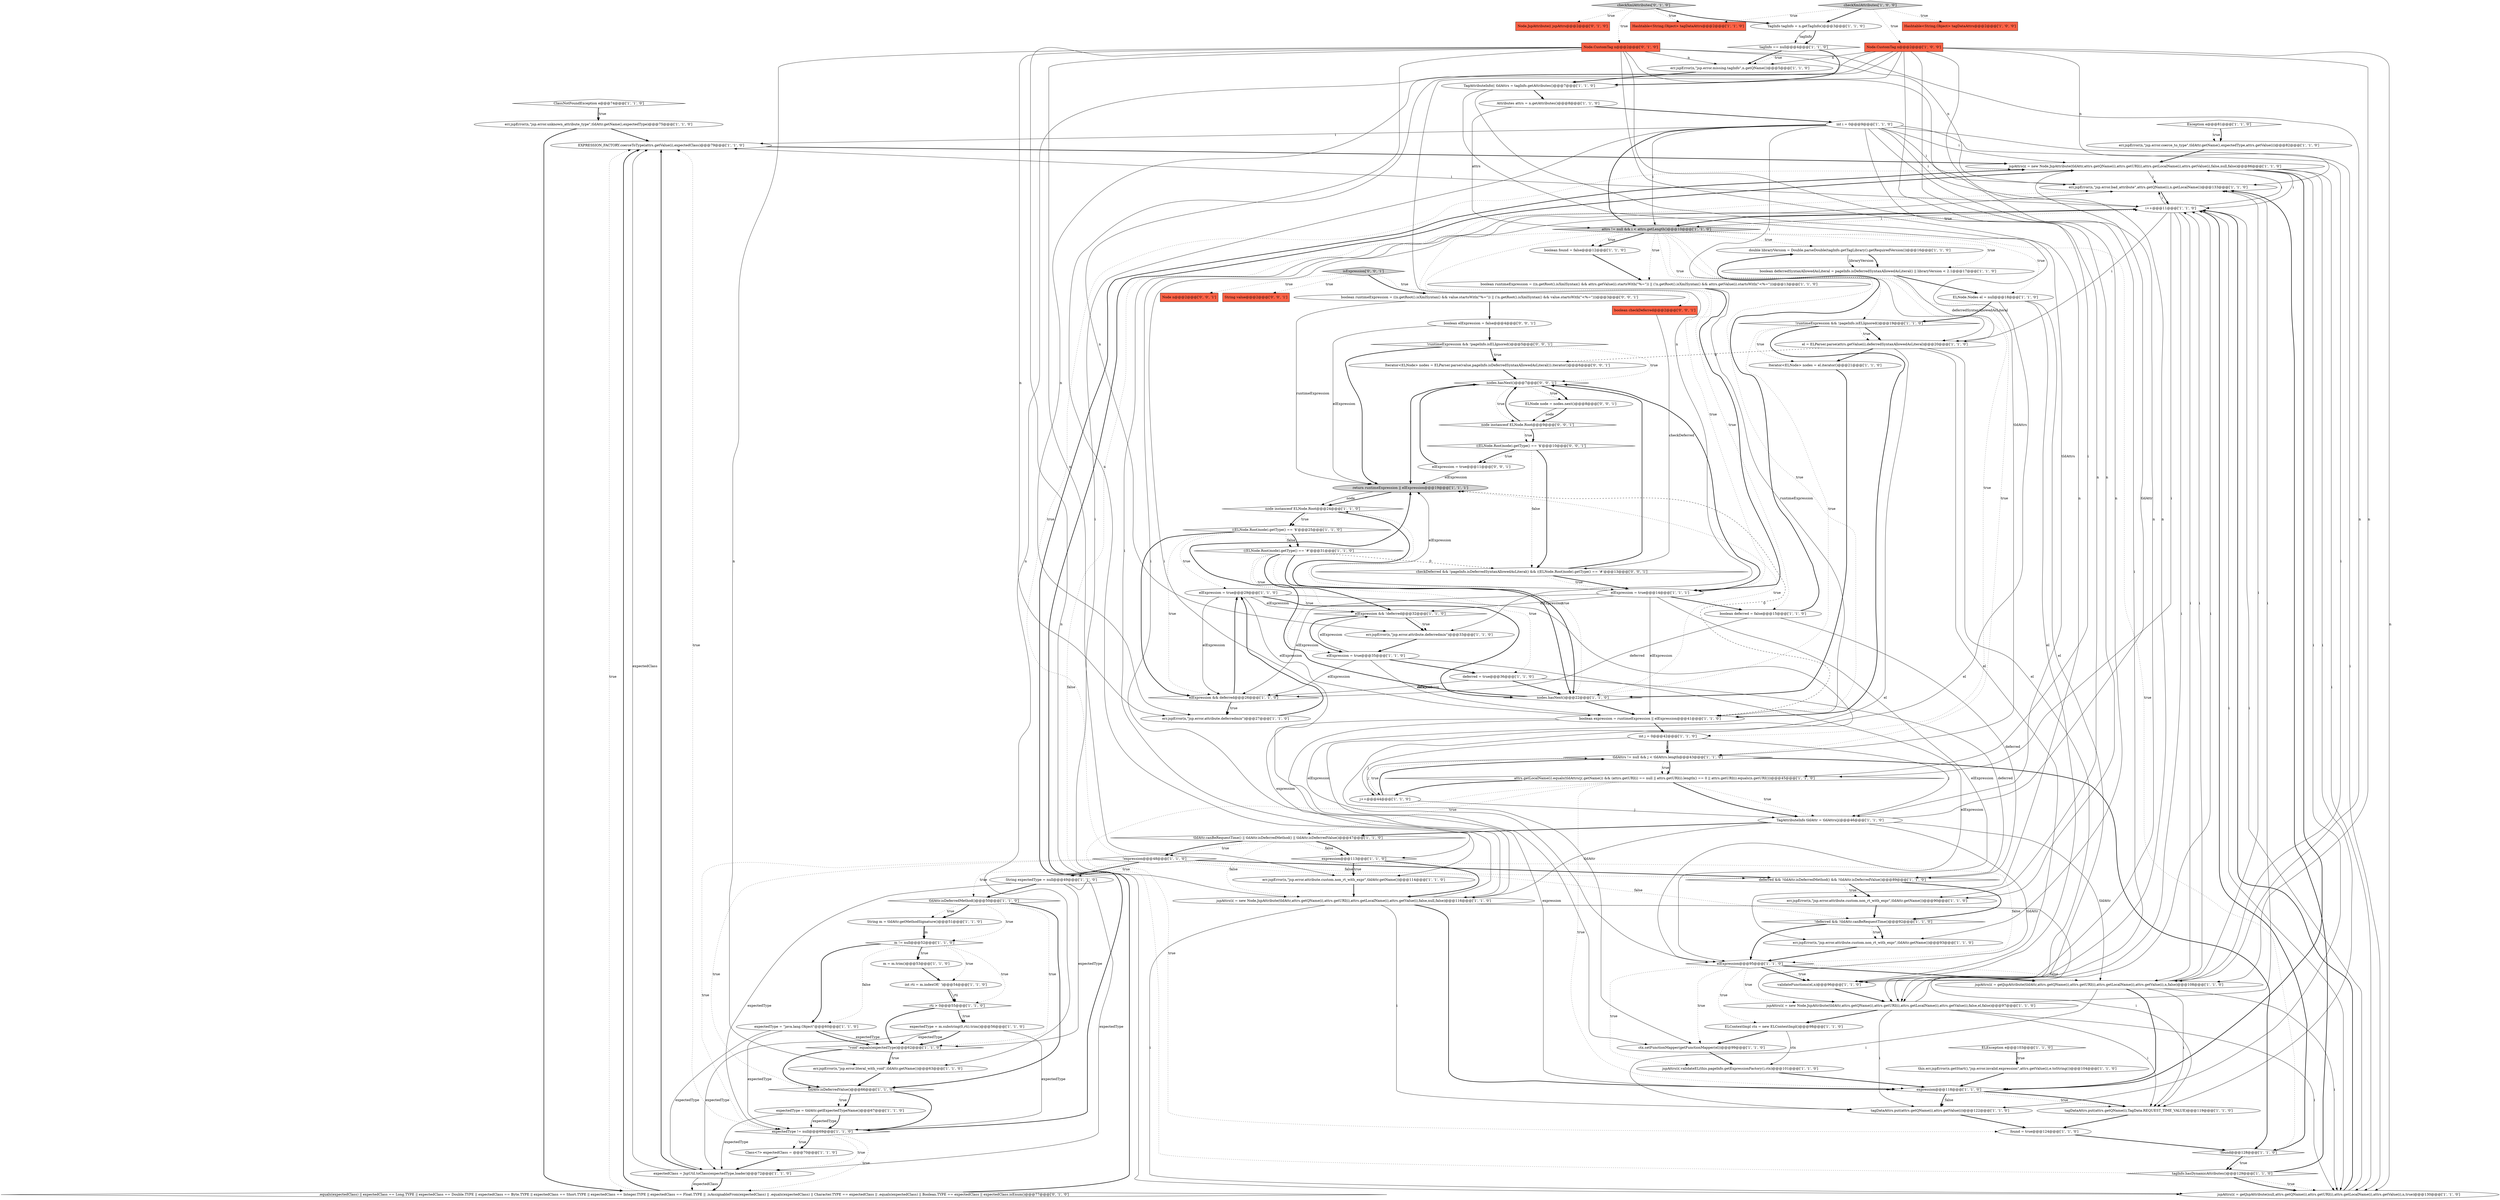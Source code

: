digraph {
77 [style = filled, label = "EXPRESSION_FACTORY.coerceToType(attrs.getValue(i),expectedClass)@@@79@@@['1', '1', '0']", fillcolor = white, shape = ellipse image = "AAA0AAABBB1BBB"];
30 [style = filled, label = "!found@@@128@@@['1', '1', '0']", fillcolor = white, shape = diamond image = "AAA0AAABBB1BBB"];
27 [style = filled, label = "!expression@@@48@@@['1', '1', '0']", fillcolor = white, shape = diamond image = "AAA0AAABBB1BBB"];
6 [style = filled, label = "\"void\".equals(expectedType)@@@62@@@['1', '1', '0']", fillcolor = white, shape = diamond image = "AAA0AAABBB1BBB"];
72 [style = filled, label = "jspAttrs(i( = new Node.JspAttribute(tldAttr,attrs.getQName(i),attrs.getURI(i),attrs.getLocalName(i),attrs.getValue(i),false,null,false)@@@86@@@['1', '1', '0']", fillcolor = white, shape = ellipse image = "AAA0AAABBB1BBB"];
98 [style = filled, label = "nodes.hasNext()@@@7@@@['0', '0', '1']", fillcolor = white, shape = diamond image = "AAA0AAABBB3BBB"];
11 [style = filled, label = "Exception e@@@81@@@['1', '1', '0']", fillcolor = white, shape = diamond image = "AAA0AAABBB1BBB"];
23 [style = filled, label = "validateFunctions(el,n)@@@96@@@['1', '1', '0']", fillcolor = white, shape = ellipse image = "AAA0AAABBB1BBB"];
58 [style = filled, label = "elExpression = true@@@29@@@['1', '1', '0']", fillcolor = white, shape = ellipse image = "AAA0AAABBB1BBB"];
71 [style = filled, label = "err.jspError(n,\"jsp.error.unknown_attribute_type\",tldAttr.getName(),expectedType)@@@75@@@['1', '1', '0']", fillcolor = white, shape = ellipse image = "AAA0AAABBB1BBB"];
99 [style = filled, label = "Iterator<ELNode> nodes = ELParser.parse(value,pageInfo.isDeferredSyntaxAllowedAsLiteral()).iterator()@@@6@@@['0', '0', '1']", fillcolor = white, shape = ellipse image = "AAA0AAABBB3BBB"];
5 [style = filled, label = "String expectedType = null@@@49@@@['1', '1', '0']", fillcolor = white, shape = ellipse image = "AAA0AAABBB1BBB"];
103 [style = filled, label = "!runtimeExpression && !pageInfo.isELIgnored()@@@5@@@['0', '0', '1']", fillcolor = white, shape = diamond image = "AAA0AAABBB3BBB"];
17 [style = filled, label = "return runtimeExpression || elExpression@@@19@@@['1', '1', '1']", fillcolor = lightgray, shape = ellipse image = "AAA0AAABBB1BBB"];
13 [style = filled, label = "found = true@@@124@@@['1', '1', '0']", fillcolor = white, shape = ellipse image = "AAA0AAABBB1BBB"];
34 [style = filled, label = "((ELNode.Root)node).getType() == '$'@@@25@@@['1', '1', '0']", fillcolor = white, shape = diamond image = "AAA0AAABBB1BBB"];
35 [style = filled, label = "tldAttr.canBeRequestTime() || tldAttr.isDeferredMethod() || tldAttr.isDeferredValue()@@@47@@@['1', '1', '0']", fillcolor = white, shape = diamond image = "AAA0AAABBB1BBB"];
44 [style = filled, label = "err.jspError(n,\"jsp.error.missing.tagInfo\",n.getQName())@@@5@@@['1', '1', '0']", fillcolor = white, shape = ellipse image = "AAA0AAABBB1BBB"];
93 [style = filled, label = "node instanceof ELNode.Root@@@9@@@['0', '0', '1']", fillcolor = white, shape = diamond image = "AAA0AAABBB3BBB"];
24 [style = filled, label = "checkXmlAttributes['1', '0', '0']", fillcolor = lightgray, shape = diamond image = "AAA0AAABBB1BBB"];
14 [style = filled, label = "double libraryVersion = Double.parseDouble(tagInfo.getTagLibrary().getRequiredVersion())@@@16@@@['1', '1', '0']", fillcolor = white, shape = ellipse image = "AAA0AAABBB1BBB"];
57 [style = filled, label = "el = ELParser.parse(attrs.getValue(i),deferredSyntaxAllowedAsLiteral)@@@20@@@['1', '1', '0']", fillcolor = white, shape = ellipse image = "AAA0AAABBB1BBB"];
76 [style = filled, label = "elExpression = true@@@35@@@['1', '1', '0']", fillcolor = white, shape = ellipse image = "AAA0AAABBB1BBB"];
94 [style = filled, label = "elExpression = true@@@11@@@['0', '0', '1']", fillcolor = white, shape = ellipse image = "AAA0AAABBB3BBB"];
31 [style = filled, label = "err.jspError(n,\"jsp.error.bad_attribute\",attrs.getQName(i),n.getLocalName())@@@133@@@['1', '1', '0']", fillcolor = white, shape = ellipse image = "AAA0AAABBB1BBB"];
38 [style = filled, label = "m = m.trim()@@@53@@@['1', '1', '0']", fillcolor = white, shape = ellipse image = "AAA0AAABBB1BBB"];
80 [style = filled, label = "Hashtable<String,Object> tagDataAttrs@@@2@@@['1', '1', '0']", fillcolor = tomato, shape = box image = "AAA0AAABBB1BBB"];
9 [style = filled, label = "TagInfo tagInfo = n.getTagInfo()@@@3@@@['1', '1', '0']", fillcolor = white, shape = ellipse image = "AAA0AAABBB1BBB"];
21 [style = filled, label = "nodes.hasNext()@@@22@@@['1', '1', '0']", fillcolor = white, shape = diamond image = "AAA0AAABBB1BBB"];
28 [style = filled, label = "rti > 0@@@55@@@['1', '1', '0']", fillcolor = white, shape = diamond image = "AAA0AAABBB1BBB"];
101 [style = filled, label = "boolean runtimeExpression = ((n.getRoot().isXmlSyntax() && value.startsWith(\"%=\")) || (!n.getRoot().isXmlSyntax() && value.startsWith(\"<%=\")))@@@3@@@['0', '0', '1']", fillcolor = white, shape = ellipse image = "AAA0AAABBB3BBB"];
55 [style = filled, label = "tldAttr.isDeferredValue()@@@66@@@['1', '1', '0']", fillcolor = white, shape = diamond image = "AAA0AAABBB1BBB"];
16 [style = filled, label = "jspAttrs(i( = new Node.JspAttribute(tldAttr,attrs.getQName(i),attrs.getURI(i),attrs.getLocalName(i),attrs.getValue(i),false,null,false)@@@116@@@['1', '1', '0']", fillcolor = white, shape = ellipse image = "AAA0AAABBB1BBB"];
89 [style = filled, label = "Node.CustomTag n@@@2@@@['0', '1', '0']", fillcolor = tomato, shape = box image = "AAA0AAABBB2BBB"];
67 [style = filled, label = "TagAttributeInfo tldAttr = tldAttrs(j(@@@46@@@['1', '1', '0']", fillcolor = white, shape = ellipse image = "AAA0AAABBB1BBB"];
63 [style = filled, label = "expectedType = tldAttr.getExpectedTypeName()@@@67@@@['1', '1', '0']", fillcolor = white, shape = ellipse image = "AAA0AAABBB1BBB"];
53 [style = filled, label = "err.jspError(n,\"jsp.error.attribute.custom.non_rt_with_expr\",tldAttr.getName())@@@90@@@['1', '1', '0']", fillcolor = white, shape = ellipse image = "AAA0AAABBB1BBB"];
86 [style = filled, label = "boolean deferredSyntaxAllowedAsLiteral = pageInfo.isDeferredSyntaxAllowedAsLiteral() || libraryVersion < 2.1@@@17@@@['1', '1', '0']", fillcolor = white, shape = ellipse image = "AAA0AAABBB1BBB"];
62 [style = filled, label = "ctx.setFunctionMapper(getFunctionMapper(el))@@@99@@@['1', '1', '0']", fillcolor = white, shape = ellipse image = "AAA0AAABBB1BBB"];
70 [style = filled, label = "Class<?> expectedClass = @@@70@@@['1', '1', '0']", fillcolor = white, shape = ellipse image = "AAA0AAABBB1BBB"];
20 [style = filled, label = "ELNode.Nodes el = null@@@18@@@['1', '1', '0']", fillcolor = white, shape = ellipse image = "AAA0AAABBB1BBB"];
87 [style = filled, label = "tagDataAttrs.put(attrs.getQName(i),attrs.getValue(i))@@@122@@@['1', '1', '0']", fillcolor = white, shape = ellipse image = "AAA0AAABBB1BBB"];
41 [style = filled, label = "jspAttrs(i( = getJspAttribute(tldAttr,attrs.getQName(i),attrs.getURI(i),attrs.getLocalName(i),attrs.getValue(i),n,false)@@@108@@@['1', '1', '0']", fillcolor = white, shape = ellipse image = "AAA0AAABBB1BBB"];
15 [style = filled, label = "m != null@@@52@@@['1', '1', '0']", fillcolor = white, shape = diamond image = "AAA0AAABBB1BBB"];
84 [style = filled, label = "jspAttrs(i( = new Node.JspAttribute(tldAttr,attrs.getQName(i),attrs.getURI(i),attrs.getLocalName(i),attrs.getValue(i),false,el,false)@@@97@@@['1', '1', '0']", fillcolor = white, shape = ellipse image = "AAA0AAABBB1BBB"];
75 [style = filled, label = "boolean found = false@@@12@@@['1', '1', '0']", fillcolor = white, shape = ellipse image = "AAA0AAABBB1BBB"];
42 [style = filled, label = "attrs.getLocalName(i).equals(tldAttrs(j(.getName()) && (attrs.getURI(i) == null || attrs.getURI(i).length() == 0 || attrs.getURI(i).equals(n.getURI()))@@@45@@@['1', '1', '0']", fillcolor = white, shape = diamond image = "AAA0AAABBB1BBB"];
56 [style = filled, label = "this.err.jspError(n.getStart(),\"jsp.error.invalid.expression\",attrs.getValue(i),e.toString())@@@104@@@['1', '1', '0']", fillcolor = white, shape = ellipse image = "AAA0AAABBB1BBB"];
97 [style = filled, label = "isExpression['0', '0', '1']", fillcolor = lightgray, shape = diamond image = "AAA0AAABBB3BBB"];
81 [style = filled, label = "expectedType = \"java.lang.Object\"@@@60@@@['1', '1', '0']", fillcolor = white, shape = ellipse image = "AAA0AAABBB1BBB"];
43 [style = filled, label = "String m = tldAttr.getMethodSignature()@@@51@@@['1', '1', '0']", fillcolor = white, shape = ellipse image = "AAA0AAABBB1BBB"];
52 [style = filled, label = "!deferred && !tldAttr.canBeRequestTime()@@@92@@@['1', '1', '0']", fillcolor = white, shape = diamond image = "AAA0AAABBB1BBB"];
105 [style = filled, label = "checkDeferred && !pageInfo.isDeferredSyntaxAllowedAsLiteral() && ((ELNode.Root)node).getType() == '#'@@@13@@@['0', '0', '1']", fillcolor = white, shape = diamond image = "AAA0AAABBB3BBB"];
96 [style = filled, label = "Node n@@@2@@@['0', '0', '1']", fillcolor = tomato, shape = box image = "AAA0AAABBB3BBB"];
74 [style = filled, label = "boolean runtimeExpression = ((n.getRoot().isXmlSyntax() && attrs.getValue(i).startsWith(\"%=\")) || (!n.getRoot().isXmlSyntax() && attrs.getValue(i).startsWith(\"<%=\")))@@@13@@@['1', '1', '0']", fillcolor = white, shape = ellipse image = "AAA0AAABBB1BBB"];
7 [style = filled, label = "expression@@@113@@@['1', '1', '0']", fillcolor = white, shape = diamond image = "AAA0AAABBB1BBB"];
29 [style = filled, label = "err.jspError(n,\"jsp.error.literal_with_void\",tldAttr.getName())@@@63@@@['1', '1', '0']", fillcolor = white, shape = ellipse image = "AAA0AAABBB1BBB"];
10 [style = filled, label = "tldAttr.isDeferredMethod()@@@50@@@['1', '1', '0']", fillcolor = white, shape = diamond image = "AAA0AAABBB1BBB"];
40 [style = filled, label = "deferred && !tldAttr.isDeferredMethod() && !tldAttr.isDeferredValue()@@@89@@@['1', '1', '0']", fillcolor = white, shape = diamond image = "AAA0AAABBB1BBB"];
8 [style = filled, label = "err.jspError(n,\"jsp.error.attribute.custom.non_rt_with_expr\",tldAttr.getName())@@@93@@@['1', '1', '0']", fillcolor = white, shape = ellipse image = "AAA0AAABBB1BBB"];
51 [style = filled, label = "elExpression && !deferred@@@32@@@['1', '1', '0']", fillcolor = white, shape = diamond image = "AAA0AAABBB1BBB"];
61 [style = filled, label = "int i = 0@@@9@@@['1', '1', '0']", fillcolor = white, shape = ellipse image = "AAA0AAABBB1BBB"];
12 [style = filled, label = "err.jspError(n,\"jsp.error.attribute.deferredmix\")@@@33@@@['1', '1', '0']", fillcolor = white, shape = ellipse image = "AAA0AAABBB1BBB"];
73 [style = filled, label = "jspAttrs(i(.validateEL(this.pageInfo.getExpressionFactory(),ctx)@@@101@@@['1', '1', '0']", fillcolor = white, shape = ellipse image = "AAA0AAABBB1BBB"];
59 [style = filled, label = "err.jspError(n,\"jsp.error.attribute.custom.non_rt_with_expr\",tldAttr.getName())@@@114@@@['1', '1', '0']", fillcolor = white, shape = ellipse image = "AAA0AAABBB1BBB"];
45 [style = filled, label = "expectedType != null@@@69@@@['1', '1', '0']", fillcolor = white, shape = diamond image = "AAA0AAABBB1BBB"];
69 [style = filled, label = "tagDataAttrs.put(attrs.getQName(i),TagData.REQUEST_TIME_VALUE)@@@119@@@['1', '1', '0']", fillcolor = white, shape = ellipse image = "AAA0AAABBB1BBB"];
78 [style = filled, label = "deferred = true@@@36@@@['1', '1', '0']", fillcolor = white, shape = ellipse image = "AAA0AAABBB1BBB"];
1 [style = filled, label = "elExpression = true@@@14@@@['1', '1', '1']", fillcolor = white, shape = ellipse image = "AAA0AAABBB1BBB"];
33 [style = filled, label = "Iterator<ELNode> nodes = el.iterator()@@@21@@@['1', '1', '0']", fillcolor = white, shape = ellipse image = "AAA0AAABBB1BBB"];
102 [style = filled, label = "boolean elExpression = false@@@4@@@['0', '0', '1']", fillcolor = white, shape = ellipse image = "AAA0AAABBB3BBB"];
37 [style = filled, label = "int rti = m.indexOf(' ')@@@54@@@['1', '1', '0']", fillcolor = white, shape = ellipse image = "AAA0AAABBB1BBB"];
26 [style = filled, label = "Node.CustomTag n@@@2@@@['1', '0', '0']", fillcolor = tomato, shape = box image = "AAA0AAABBB1BBB"];
18 [style = filled, label = "Hashtable<String,Object> tagDataAttrs@@@2@@@['1', '0', '0']", fillcolor = tomato, shape = box image = "AAA0AAABBB1BBB"];
79 [style = filled, label = "int j = 0@@@42@@@['1', '1', '0']", fillcolor = white, shape = ellipse image = "AAA0AAABBB1BBB"];
4 [style = filled, label = "boolean deferred = false@@@15@@@['1', '1', '0']", fillcolor = white, shape = ellipse image = "AAA0AAABBB1BBB"];
95 [style = filled, label = "ELNode node = nodes.next()@@@8@@@['0', '0', '1']", fillcolor = white, shape = ellipse image = "AAA0AAABBB3BBB"];
92 [style = filled, label = "((ELNode.Root)node).getType() == '$'@@@10@@@['0', '0', '1']", fillcolor = white, shape = diamond image = "AAA0AAABBB3BBB"];
90 [style = filled, label = "checkXmlAttributes['0', '1', '0']", fillcolor = lightgray, shape = diamond image = "AAA0AAABBB2BBB"];
65 [style = filled, label = "tagInfo.hasDynamicAttributes()@@@129@@@['1', '1', '0']", fillcolor = white, shape = diamond image = "AAA0AAABBB1BBB"];
68 [style = filled, label = "ELException e@@@103@@@['1', '1', '0']", fillcolor = white, shape = diamond image = "AAA0AAABBB1BBB"];
54 [style = filled, label = "jspAttrs(i( = getJspAttribute(null,attrs.getQName(i),attrs.getURI(i),attrs.getLocalName(i),attrs.getValue(i),n,true)@@@130@@@['1', '1', '0']", fillcolor = white, shape = ellipse image = "AAA0AAABBB1BBB"];
100 [style = filled, label = "String value@@@2@@@['0', '0', '1']", fillcolor = tomato, shape = box image = "AAA0AAABBB3BBB"];
64 [style = filled, label = "tldAttrs != null && j < tldAttrs.length@@@43@@@['1', '1', '0']", fillcolor = white, shape = diamond image = "AAA0AAABBB1BBB"];
66 [style = filled, label = "boolean expression = runtimeExpression || elExpression@@@41@@@['1', '1', '0']", fillcolor = white, shape = ellipse image = "AAA0AAABBB1BBB"];
82 [style = filled, label = "elExpression@@@95@@@['1', '1', '0']", fillcolor = white, shape = diamond image = "AAA0AAABBB1BBB"];
48 [style = filled, label = "((ELNode.Root)node).getType() == '#'@@@31@@@['1', '1', '0']", fillcolor = white, shape = diamond image = "AAA0AAABBB1BBB"];
49 [style = filled, label = "expression@@@118@@@['1', '1', '0']", fillcolor = white, shape = diamond image = "AAA0AAABBB1BBB"];
36 [style = filled, label = "attrs != null && i < attrs.getLength()@@@10@@@['1', '1', '0']", fillcolor = lightgray, shape = diamond image = "AAA0AAABBB1BBB"];
88 [style = filled, label = "Node.JspAttribute(( jspAttrs@@@2@@@['0', '1', '0']", fillcolor = tomato, shape = box image = "AAA0AAABBB2BBB"];
2 [style = filled, label = "err.jspError(n,\"jsp.error.attribute.deferredmix\")@@@27@@@['1', '1', '0']", fillcolor = white, shape = ellipse image = "AAA0AAABBB1BBB"];
83 [style = filled, label = "node instanceof ELNode.Root@@@24@@@['1', '1', '0']", fillcolor = white, shape = diamond image = "AAA0AAABBB1BBB"];
32 [style = filled, label = "!runtimeExpression && !pageInfo.isELIgnored()@@@19@@@['1', '1', '0']", fillcolor = white, shape = diamond image = "AAA0AAABBB1BBB"];
22 [style = filled, label = "expectedClass = JspUtil.toClass(expectedType,loader)@@@72@@@['1', '1', '0']", fillcolor = white, shape = ellipse image = "AAA0AAABBB1BBB"];
0 [style = filled, label = "j++@@@44@@@['1', '1', '0']", fillcolor = white, shape = ellipse image = "AAA0AAABBB1BBB"];
3 [style = filled, label = "expectedType = m.substring(0,rti).trim()@@@56@@@['1', '1', '0']", fillcolor = white, shape = ellipse image = "AAA0AAABBB1BBB"];
91 [style = filled, label = ".equals(expectedClass) || expectedClass == Long.TYPE || expectedClass == Double.TYPE || expectedClass == Byte.TYPE || expectedClass == Short.TYPE || expectedClass == Integer.TYPE || expectedClass == Float.TYPE || .isAssignableFrom(expectedClass) || .equals(expectedClass) || Character.TYPE == expectedClass || .equals(expectedClass) || Boolean.TYPE == expectedClass || expectedClass.isEnum()@@@77@@@['0', '1', '0']", fillcolor = white, shape = diamond image = "AAA1AAABBB2BBB"];
104 [style = filled, label = "boolean checkDeferred@@@2@@@['0', '0', '1']", fillcolor = tomato, shape = box image = "AAA0AAABBB3BBB"];
46 [style = filled, label = "ClassNotFoundException e@@@74@@@['1', '1', '0']", fillcolor = white, shape = diamond image = "AAA0AAABBB1BBB"];
19 [style = filled, label = "ELContextImpl ctx = new ELContextImpl()@@@98@@@['1', '1', '0']", fillcolor = white, shape = ellipse image = "AAA0AAABBB1BBB"];
47 [style = filled, label = "tagInfo == null@@@4@@@['1', '1', '0']", fillcolor = white, shape = diamond image = "AAA0AAABBB1BBB"];
39 [style = filled, label = "err.jspError(n,\"jsp.error.coerce_to_type\",tldAttr.getName(),expectedType,attrs.getValue(i))@@@82@@@['1', '1', '0']", fillcolor = white, shape = ellipse image = "AAA0AAABBB1BBB"];
25 [style = filled, label = "elExpression && deferred@@@26@@@['1', '1', '0']", fillcolor = white, shape = diamond image = "AAA0AAABBB1BBB"];
50 [style = filled, label = "Attributes attrs = n.getAttributes()@@@8@@@['1', '1', '0']", fillcolor = white, shape = ellipse image = "AAA0AAABBB1BBB"];
60 [style = filled, label = "i++@@@11@@@['1', '1', '0']", fillcolor = white, shape = ellipse image = "AAA0AAABBB1BBB"];
85 [style = filled, label = "TagAttributeInfo(( tldAttrs = tagInfo.getAttributes()@@@7@@@['1', '1', '0']", fillcolor = white, shape = ellipse image = "AAA0AAABBB1BBB"];
15->38 [style = dotted, label="true"];
1->82 [style = solid, label="elExpression"];
45->77 [style = dotted, label="true"];
82->19 [style = dotted, label="true"];
34->48 [style = dotted, label="false"];
65->54 [style = bold, label=""];
15->37 [style = dotted, label="true"];
3->6 [style = bold, label=""];
10->55 [style = bold, label=""];
64->30 [style = bold, label=""];
35->27 [style = dotted, label="true"];
41->49 [style = bold, label=""];
84->60 [style = solid, label="i"];
10->6 [style = dotted, label="true"];
52->82 [style = bold, label=""];
34->25 [style = bold, label=""];
22->91 [style = bold, label=""];
30->60 [style = bold, label=""];
42->13 [style = dotted, label="true"];
17->83 [style = bold, label=""];
40->52 [style = bold, label=""];
60->41 [style = solid, label="i"];
36->20 [style = dotted, label="true"];
42->49 [style = dotted, label="true"];
26->59 [style = solid, label="n"];
79->64 [style = bold, label=""];
98->17 [style = bold, label=""];
84->31 [style = solid, label="i"];
72->69 [style = solid, label="i"];
41->87 [style = solid, label="i"];
47->44 [style = dotted, label="true"];
105->1 [style = bold, label=""];
60->57 [style = solid, label="i"];
7->59 [style = bold, label=""];
56->49 [style = bold, label=""];
42->67 [style = dotted, label="true"];
48->21 [style = bold, label=""];
66->79 [style = bold, label=""];
66->7 [style = solid, label="expression"];
58->51 [style = solid, label="elExpression"];
16->60 [style = solid, label="i"];
30->65 [style = dotted, label="true"];
16->49 [style = bold, label=""];
32->33 [style = dotted, label="true"];
91->72 [style = bold, label=""];
32->66 [style = bold, label=""];
83->34 [style = dotted, label="true"];
89->59 [style = solid, label="n"];
4->25 [style = solid, label="deferred"];
47->85 [style = bold, label=""];
97->96 [style = dotted, label="true"];
26->41 [style = solid, label="n"];
60->84 [style = solid, label="i"];
72->60 [style = solid, label="i"];
3->22 [style = solid, label="expectedType"];
82->73 [style = dotted, label="true"];
42->0 [style = bold, label=""];
99->98 [style = bold, label=""];
26->54 [style = solid, label="n"];
48->51 [style = dotted, label="true"];
79->64 [style = solid, label="j"];
0->64 [style = bold, label=""];
36->32 [style = dotted, label="true"];
11->39 [style = bold, label=""];
64->0 [style = dotted, label="true"];
21->17 [style = bold, label=""];
27->40 [style = dotted, label="false"];
57->33 [style = bold, label=""];
36->64 [style = dotted, label="true"];
1->25 [style = solid, label="elExpression"];
45->91 [style = dotted, label="true"];
45->70 [style = dotted, label="true"];
4->14 [style = bold, label=""];
73->49 [style = bold, label=""];
61->42 [style = solid, label="i"];
76->66 [style = solid, label="elExpression"];
32->57 [style = bold, label=""];
36->14 [style = dotted, label="true"];
25->2 [style = dotted, label="true"];
57->23 [style = solid, label="el"];
16->54 [style = solid, label="i"];
14->86 [style = bold, label=""];
25->58 [style = bold, label=""];
74->66 [style = solid, label="runtimeExpression"];
49->69 [style = dotted, label="true"];
83->21 [style = bold, label=""];
40->53 [style = bold, label=""];
36->4 [style = dotted, label="true"];
41->31 [style = solid, label="i"];
65->31 [style = bold, label=""];
89->12 [style = solid, label="n"];
28->6 [style = bold, label=""];
91->77 [style = dotted, label="true"];
21->66 [style = bold, label=""];
51->12 [style = bold, label=""];
37->28 [style = bold, label=""];
28->3 [style = dotted, label="true"];
58->25 [style = solid, label="elExpression"];
49->87 [style = dotted, label="false"];
26->44 [style = solid, label="n"];
93->98 [style = bold, label=""];
89->41 [style = solid, label="n"];
1->51 [style = solid, label="elExpression"];
51->76 [style = bold, label=""];
26->8 [style = solid, label="n"];
6->29 [style = dotted, label="true"];
103->17 [style = bold, label=""];
19->73 [style = solid, label="ctx"];
35->7 [style = dotted, label="false"];
22->77 [style = bold, label=""];
37->28 [style = solid, label="rti"];
3->45 [style = solid, label="expectedType"];
89->8 [style = solid, label="n"];
41->54 [style = solid, label="i"];
16->87 [style = solid, label="i"];
44->85 [style = bold, label=""];
1->4 [style = bold, label=""];
94->98 [style = bold, label=""];
16->31 [style = solid, label="i"];
26->23 [style = solid, label="n"];
98->95 [style = dotted, label="true"];
34->58 [style = dotted, label="true"];
89->29 [style = solid, label="n"];
27->72 [style = dotted, label="true"];
93->92 [style = bold, label=""];
20->62 [style = solid, label="el"];
46->71 [style = bold, label=""];
15->81 [style = bold, label=""];
93->92 [style = dotted, label="true"];
86->57 [style = solid, label="deferredSyntaxAllowedAsLiteral"];
0->67 [style = solid, label="j"];
35->27 [style = bold, label=""];
85->64 [style = solid, label="tldAttrs"];
55->63 [style = bold, label=""];
24->80 [style = dotted, label="true"];
89->2 [style = solid, label="n"];
26->29 [style = solid, label="n"];
58->21 [style = bold, label=""];
36->74 [style = dotted, label="true"];
24->9 [style = bold, label=""];
23->84 [style = bold, label=""];
9->47 [style = solid, label="tagInfo"];
36->30 [style = dotted, label="true"];
13->30 [style = bold, label=""];
25->2 [style = bold, label=""];
3->6 [style = solid, label="expectedType"];
86->20 [style = bold, label=""];
12->76 [style = bold, label=""];
8->82 [style = bold, label=""];
36->66 [style = dotted, label="true"];
64->42 [style = dotted, label="true"];
60->77 [style = solid, label="i"];
60->36 [style = bold, label=""];
81->22 [style = solid, label="expectedType"];
27->5 [style = bold, label=""];
48->76 [style = dotted, label="true"];
17->83 [style = solid, label="node"];
35->16 [style = dotted, label="false"];
76->25 [style = solid, label="elExpression"];
61->84 [style = solid, label="i"];
53->52 [style = bold, label=""];
43->15 [style = solid, label="m"];
28->3 [style = bold, label=""];
5->22 [style = solid, label="expectedType"];
19->62 [style = bold, label=""];
49->87 [style = bold, label=""];
48->78 [style = dotted, label="true"];
26->12 [style = solid, label="n"];
36->75 [style = bold, label=""];
67->41 [style = solid, label="tldAttr"];
65->54 [style = dotted, label="true"];
48->105 [style = dashed, label="0"];
40->53 [style = dotted, label="true"];
27->45 [style = dotted, label="true"];
1->98 [style = bold, label=""];
49->69 [style = bold, label=""];
61->36 [style = solid, label="i"];
45->72 [style = bold, label=""];
52->8 [style = dotted, label="true"];
21->83 [style = dotted, label="true"];
82->62 [style = dotted, label="true"];
81->45 [style = solid, label="expectedType"];
26->53 [style = solid, label="n"];
20->23 [style = solid, label="el"];
36->60 [style = dotted, label="true"];
34->25 [style = dotted, label="true"];
27->52 [style = dotted, label="false"];
84->69 [style = solid, label="i"];
36->79 [style = dotted, label="true"];
101->17 [style = solid, label="runtimeExpression"];
15->38 [style = bold, label=""];
68->56 [style = bold, label=""];
79->67 [style = solid, label="j"];
7->16 [style = bold, label=""];
57->99 [style = dashed, label="0"];
21->17 [style = dotted, label="true"];
92->94 [style = dotted, label="true"];
79->0 [style = solid, label="j"];
11->39 [style = dotted, label="true"];
59->16 [style = bold, label=""];
39->72 [style = bold, label=""];
52->8 [style = bold, label=""];
82->84 [style = dotted, label="true"];
89->53 [style = solid, label="n"];
22->91 [style = solid, label="expectedClass"];
29->55 [style = bold, label=""];
85->67 [style = solid, label="tldAttrs"];
92->94 [style = bold, label=""];
62->73 [style = bold, label=""];
38->37 [style = bold, label=""];
85->50 [style = bold, label=""];
42->35 [style = dotted, label="true"];
55->63 [style = dotted, label="true"];
103->99 [style = bold, label=""];
66->49 [style = solid, label="expression"];
67->16 [style = solid, label="tldAttr"];
20->84 [style = solid, label="el"];
9->47 [style = bold, label=""];
82->23 [style = bold, label=""];
76->51 [style = solid, label="elExpression"];
5->6 [style = solid, label="expectedType"];
105->98 [style = bold, label=""];
6->55 [style = bold, label=""];
84->54 [style = solid, label="i"];
54->60 [style = bold, label=""];
47->44 [style = bold, label=""];
67->35 [style = bold, label=""];
24->18 [style = dotted, label="true"];
67->72 [style = solid, label="tldAttr"];
89->54 [style = solid, label="n"];
81->6 [style = bold, label=""];
5->45 [style = solid, label="expectedType"];
97->101 [style = bold, label=""];
15->81 [style = dotted, label="false"];
22->77 [style = solid, label="expectedClass"];
24->26 [style = dotted, label="true"];
0->64 [style = solid, label="j"];
61->57 [style = solid, label="i"];
94->17 [style = solid, label="elExpression"];
45->22 [style = dotted, label="true"];
70->22 [style = bold, label=""];
97->100 [style = dotted, label="true"];
83->34 [style = bold, label=""];
16->69 [style = solid, label="i"];
27->82 [style = dotted, label="false"];
103->98 [style = dotted, label="true"];
58->82 [style = solid, label="elExpression"];
32->21 [style = dotted, label="true"];
90->9 [style = bold, label=""];
97->104 [style = dotted, label="true"];
10->43 [style = bold, label=""];
14->86 [style = solid, label="libraryVersion"];
36->86 [style = dotted, label="true"];
10->15 [style = dotted, label="true"];
74->1 [style = bold, label=""];
68->56 [style = dotted, label="true"];
32->57 [style = dotted, label="true"];
71->91 [style = bold, label=""];
95->93 [style = bold, label=""];
7->59 [style = dotted, label="true"];
72->54 [style = solid, label="i"];
45->70 [style = bold, label=""];
63->45 [style = solid, label="expectedType"];
50->36 [style = solid, label="attrs"];
89->23 [style = solid, label="n"];
72->87 [style = solid, label="i"];
84->19 [style = bold, label=""];
57->62 [style = solid, label="el"];
33->21 [style = bold, label=""];
72->49 [style = bold, label=""];
67->84 [style = solid, label="tldAttr"];
69->13 [style = bold, label=""];
42->67 [style = bold, label=""];
60->72 [style = solid, label="i"];
64->42 [style = bold, label=""];
76->82 [style = solid, label="elExpression"];
41->69 [style = solid, label="i"];
89->31 [style = solid, label="n"];
66->17 [style = dashed, label="0"];
92->105 [style = dotted, label="false"];
50->61 [style = bold, label=""];
61->54 [style = solid, label="i"];
4->40 [style = solid, label="deferred"];
27->55 [style = dotted, label="true"];
84->87 [style = solid, label="i"];
91->77 [style = bold, label=""];
15->28 [style = dotted, label="true"];
104->105 [style = solid, label="checkDeferred"];
92->105 [style = bold, label=""];
36->75 [style = dotted, label="true"];
20->32 [style = bold, label=""];
36->1 [style = dotted, label="true"];
77->72 [style = bold, label=""];
26->2 [style = solid, label="n"];
78->25 [style = solid, label="deferred"];
31->60 [style = bold, label=""];
34->48 [style = bold, label=""];
43->15 [style = bold, label=""];
1->17 [style = solid, label="elExpression"];
75->74 [style = bold, label=""];
6->29 [style = bold, label=""];
10->43 [style = dotted, label="true"];
61->16 [style = solid, label="i"];
101->102 [style = bold, label=""];
90->88 [style = dotted, label="true"];
78->40 [style = solid, label="deferred"];
72->31 [style = solid, label="i"];
81->6 [style = solid, label="expectedType"];
61->36 [style = bold, label=""];
26->31 [style = solid, label="n"];
27->10 [style = dotted, label="true"];
98->95 [style = bold, label=""];
60->31 [style = solid, label="i"];
54->60 [style = solid, label="i"];
58->66 [style = solid, label="elExpression"];
61->77 [style = solid, label="i"];
98->93 [style = dotted, label="true"];
61->31 [style = solid, label="i"];
1->66 [style = solid, label="elExpression"];
78->21 [style = bold, label=""];
27->5 [style = dotted, label="true"];
90->80 [style = dotted, label="true"];
105->1 [style = dotted, label="true"];
89->44 [style = solid, label="n"];
82->41 [style = dotted, label="false"];
51->12 [style = dotted, label="true"];
35->7 [style = bold, label=""];
82->23 [style = dotted, label="true"];
63->45 [style = bold, label=""];
95->93 [style = solid, label="node"];
60->42 [style = solid, label="i"];
87->13 [style = bold, label=""];
60->54 [style = solid, label="i"];
102->17 [style = solid, label="elExpression"];
60->36 [style = solid, label="i"];
90->89 [style = dotted, label="true"];
48->51 [style = bold, label=""];
46->71 [style = dotted, label="true"];
76->78 [style = bold, label=""];
41->60 [style = solid, label="i"];
5->10 [style = bold, label=""];
102->103 [style = bold, label=""];
103->99 [style = dotted, label="true"];
55->45 [style = bold, label=""];
61->72 [style = solid, label="i"];
27->40 [style = bold, label=""];
61->41 [style = solid, label="i"];
71->77 [style = bold, label=""];
60->16 [style = solid, label="i"];
57->84 [style = solid, label="el"];
63->22 [style = solid, label="expectedType"];
61->60 [style = solid, label="i"];
65->31 [style = dotted, label="false"];
30->65 [style = bold, label=""];
82->41 [style = bold, label=""];
2->58 [style = bold, label=""];
}
